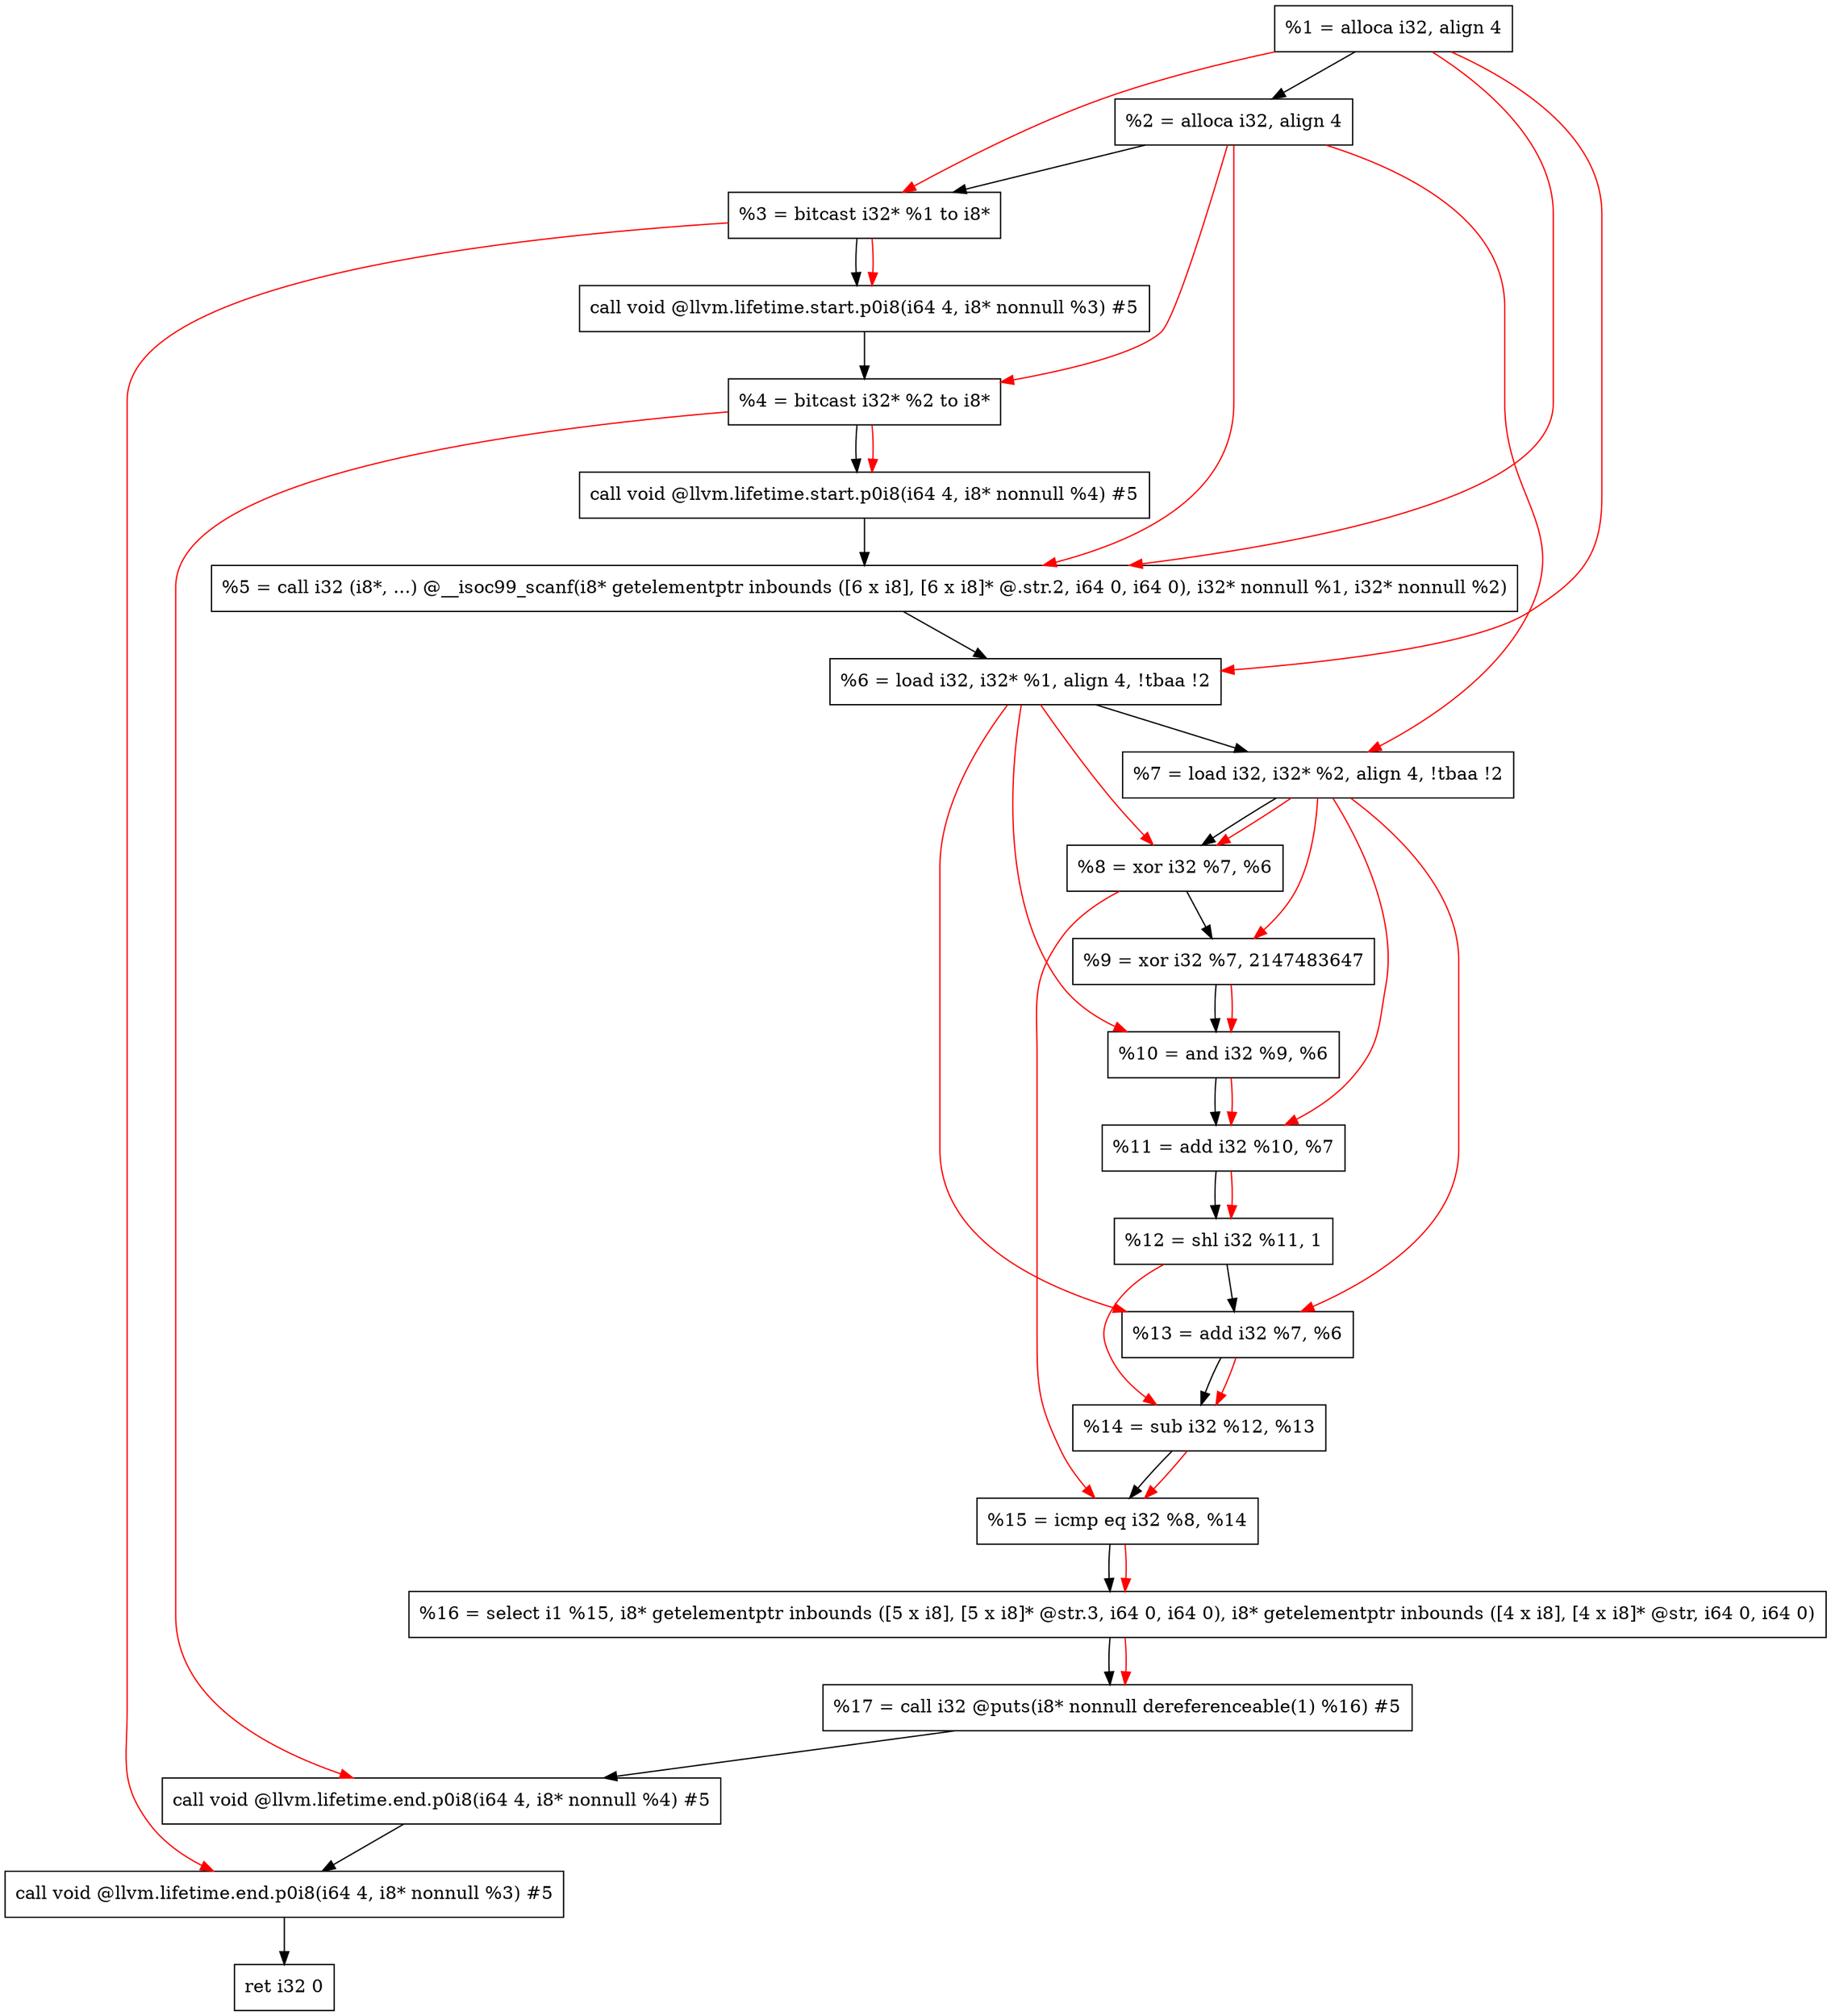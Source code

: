 digraph "DFG for'main' function" {
	Node0x1ee22a8[shape=record, label="  %1 = alloca i32, align 4"];
	Node0x1ee2328[shape=record, label="  %2 = alloca i32, align 4"];
	Node0x1ee23b8[shape=record, label="  %3 = bitcast i32* %1 to i8*"];
	Node0x1ee2818[shape=record, label="  call void @llvm.lifetime.start.p0i8(i64 4, i8* nonnull %3) #5"];
	Node0x1ee28f8[shape=record, label="  %4 = bitcast i32* %2 to i8*"];
	Node0x1ee2a18[shape=record, label="  call void @llvm.lifetime.start.p0i8(i64 4, i8* nonnull %4) #5"];
	Node0x1ee2c50[shape=record, label="  %5 = call i32 (i8*, ...) @__isoc99_scanf(i8* getelementptr inbounds ([6 x i8], [6 x i8]* @.str.2, i64 0, i64 0), i32* nonnull %1, i32* nonnull %2)"];
	Node0x1ee2d08[shape=record, label="  %6 = load i32, i32* %1, align 4, !tbaa !2"];
	Node0x1ee3c78[shape=record, label="  %7 = load i32, i32* %2, align 4, !tbaa !2"];
	Node0x1ee4300[shape=record, label="  %8 = xor i32 %7, %6"];
	Node0x1ee4370[shape=record, label="  %9 = xor i32 %7, 2147483647"];
	Node0x1ee43e0[shape=record, label="  %10 = and i32 %9, %6"];
	Node0x1ee4450[shape=record, label="  %11 = add i32 %10, %7"];
	Node0x1ee44c0[shape=record, label="  %12 = shl i32 %11, 1"];
	Node0x1ee4530[shape=record, label="  %13 = add i32 %7, %6"];
	Node0x1ee45a0[shape=record, label="  %14 = sub i32 %12, %13"];
	Node0x1ee4610[shape=record, label="  %15 = icmp eq i32 %8, %14"];
	Node0x1ee4698[shape=record, label="  %16 = select i1 %15, i8* getelementptr inbounds ([5 x i8], [5 x i8]* @str.3, i64 0, i64 0), i8* getelementptr inbounds ([4 x i8], [4 x i8]* @str, i64 0, i64 0)"];
	Node0x1ee4730[shape=record, label="  %17 = call i32 @puts(i8* nonnull dereferenceable(1) %16) #5"];
	Node0x1ee48f8[shape=record, label="  call void @llvm.lifetime.end.p0i8(i64 4, i8* nonnull %4) #5"];
	Node0x1ee4a58[shape=record, label="  call void @llvm.lifetime.end.p0i8(i64 4, i8* nonnull %3) #5"];
	Node0x1ee4b18[shape=record, label="  ret i32 0"];
	Node0x1ee22a8 -> Node0x1ee2328;
	Node0x1ee2328 -> Node0x1ee23b8;
	Node0x1ee23b8 -> Node0x1ee2818;
	Node0x1ee2818 -> Node0x1ee28f8;
	Node0x1ee28f8 -> Node0x1ee2a18;
	Node0x1ee2a18 -> Node0x1ee2c50;
	Node0x1ee2c50 -> Node0x1ee2d08;
	Node0x1ee2d08 -> Node0x1ee3c78;
	Node0x1ee3c78 -> Node0x1ee4300;
	Node0x1ee4300 -> Node0x1ee4370;
	Node0x1ee4370 -> Node0x1ee43e0;
	Node0x1ee43e0 -> Node0x1ee4450;
	Node0x1ee4450 -> Node0x1ee44c0;
	Node0x1ee44c0 -> Node0x1ee4530;
	Node0x1ee4530 -> Node0x1ee45a0;
	Node0x1ee45a0 -> Node0x1ee4610;
	Node0x1ee4610 -> Node0x1ee4698;
	Node0x1ee4698 -> Node0x1ee4730;
	Node0x1ee4730 -> Node0x1ee48f8;
	Node0x1ee48f8 -> Node0x1ee4a58;
	Node0x1ee4a58 -> Node0x1ee4b18;
edge [color=red]
	Node0x1ee22a8 -> Node0x1ee23b8;
	Node0x1ee23b8 -> Node0x1ee2818;
	Node0x1ee2328 -> Node0x1ee28f8;
	Node0x1ee28f8 -> Node0x1ee2a18;
	Node0x1ee22a8 -> Node0x1ee2c50;
	Node0x1ee2328 -> Node0x1ee2c50;
	Node0x1ee22a8 -> Node0x1ee2d08;
	Node0x1ee2328 -> Node0x1ee3c78;
	Node0x1ee3c78 -> Node0x1ee4300;
	Node0x1ee2d08 -> Node0x1ee4300;
	Node0x1ee3c78 -> Node0x1ee4370;
	Node0x1ee4370 -> Node0x1ee43e0;
	Node0x1ee2d08 -> Node0x1ee43e0;
	Node0x1ee43e0 -> Node0x1ee4450;
	Node0x1ee3c78 -> Node0x1ee4450;
	Node0x1ee4450 -> Node0x1ee44c0;
	Node0x1ee3c78 -> Node0x1ee4530;
	Node0x1ee2d08 -> Node0x1ee4530;
	Node0x1ee44c0 -> Node0x1ee45a0;
	Node0x1ee4530 -> Node0x1ee45a0;
	Node0x1ee4300 -> Node0x1ee4610;
	Node0x1ee45a0 -> Node0x1ee4610;
	Node0x1ee4610 -> Node0x1ee4698;
	Node0x1ee4698 -> Node0x1ee4730;
	Node0x1ee28f8 -> Node0x1ee48f8;
	Node0x1ee23b8 -> Node0x1ee4a58;
}
